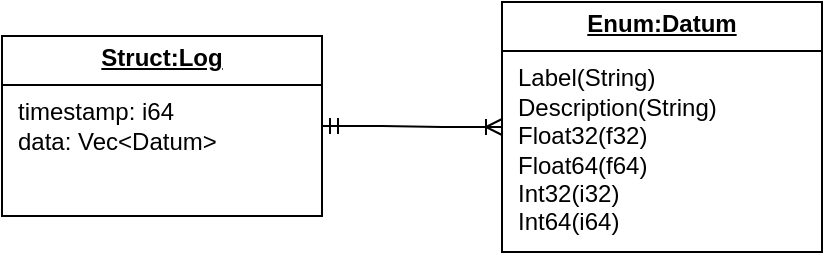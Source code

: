 <mxfile version="26.2.6">
  <diagram name="Page-1" id="21xvYacU4bvUw4XF4Thm">
    <mxGraphModel dx="3348" dy="1992" grid="1" gridSize="10" guides="1" tooltips="1" connect="1" arrows="1" fold="1" page="1" pageScale="1" pageWidth="1920" pageHeight="1200" background="none" math="0" shadow="0">
      <root>
        <mxCell id="0" />
        <mxCell id="1" parent="0" />
        <mxCell id="9X1aHSOasVwBQh25mCxy-6" value="&lt;p style=&quot;margin:0px;margin-top:4px;text-align:center;text-decoration:underline;&quot;&gt;&lt;b&gt;Struct:Log&lt;/b&gt;&lt;/p&gt;&lt;hr size=&quot;1&quot; style=&quot;border-style:solid;&quot;&gt;&lt;p style=&quot;margin:0px;margin-left:8px;&quot;&gt;timestamp: i64&lt;/p&gt;&lt;p style=&quot;margin:0px;margin-left:8px;&quot;&gt;data: Vec&amp;lt;Datum&amp;gt;&lt;/p&gt;" style="verticalAlign=top;align=left;overflow=fill;html=1;whiteSpace=wrap;" vertex="1" parent="1">
          <mxGeometry x="740" y="555" width="160" height="90" as="geometry" />
        </mxCell>
        <mxCell id="9X1aHSOasVwBQh25mCxy-7" value="&lt;p style=&quot;margin:0px;margin-top:4px;text-align:center;text-decoration:underline;&quot;&gt;&lt;b&gt;Enum:Datum&lt;/b&gt;&lt;/p&gt;&lt;hr size=&quot;1&quot; style=&quot;border-style:solid;&quot;&gt;&lt;p style=&quot;margin:0px;margin-left:8px;&quot;&gt;Label(String)&lt;/p&gt;&lt;p style=&quot;margin:0px;margin-left:8px;&quot;&gt;Description(String)&lt;/p&gt;&lt;p style=&quot;margin:0px;margin-left:8px;&quot;&gt;Float32(f32)&lt;/p&gt;&lt;p style=&quot;margin:0px;margin-left:8px;&quot;&gt;Float64(f64)&lt;/p&gt;&lt;p style=&quot;margin:0px;margin-left:8px;&quot;&gt;Int32(i32)&lt;/p&gt;&lt;p style=&quot;margin:0px;margin-left:8px;&quot;&gt;Int64(i64)&lt;/p&gt;" style="verticalAlign=top;align=left;overflow=fill;html=1;whiteSpace=wrap;" vertex="1" parent="1">
          <mxGeometry x="990" y="538" width="160" height="125" as="geometry" />
        </mxCell>
        <mxCell id="9X1aHSOasVwBQh25mCxy-9" value="" style="edgeStyle=entityRelationEdgeStyle;fontSize=12;html=1;endArrow=ERoneToMany;startArrow=ERmandOne;rounded=0;exitX=1;exitY=0.5;exitDx=0;exitDy=0;entryX=0;entryY=0.5;entryDx=0;entryDy=0;" edge="1" parent="1" source="9X1aHSOasVwBQh25mCxy-6" target="9X1aHSOasVwBQh25mCxy-7">
          <mxGeometry width="100" height="100" relative="1" as="geometry">
            <mxPoint x="910" y="705" as="sourcePoint" />
            <mxPoint x="1010" y="605" as="targetPoint" />
          </mxGeometry>
        </mxCell>
      </root>
    </mxGraphModel>
  </diagram>
</mxfile>

